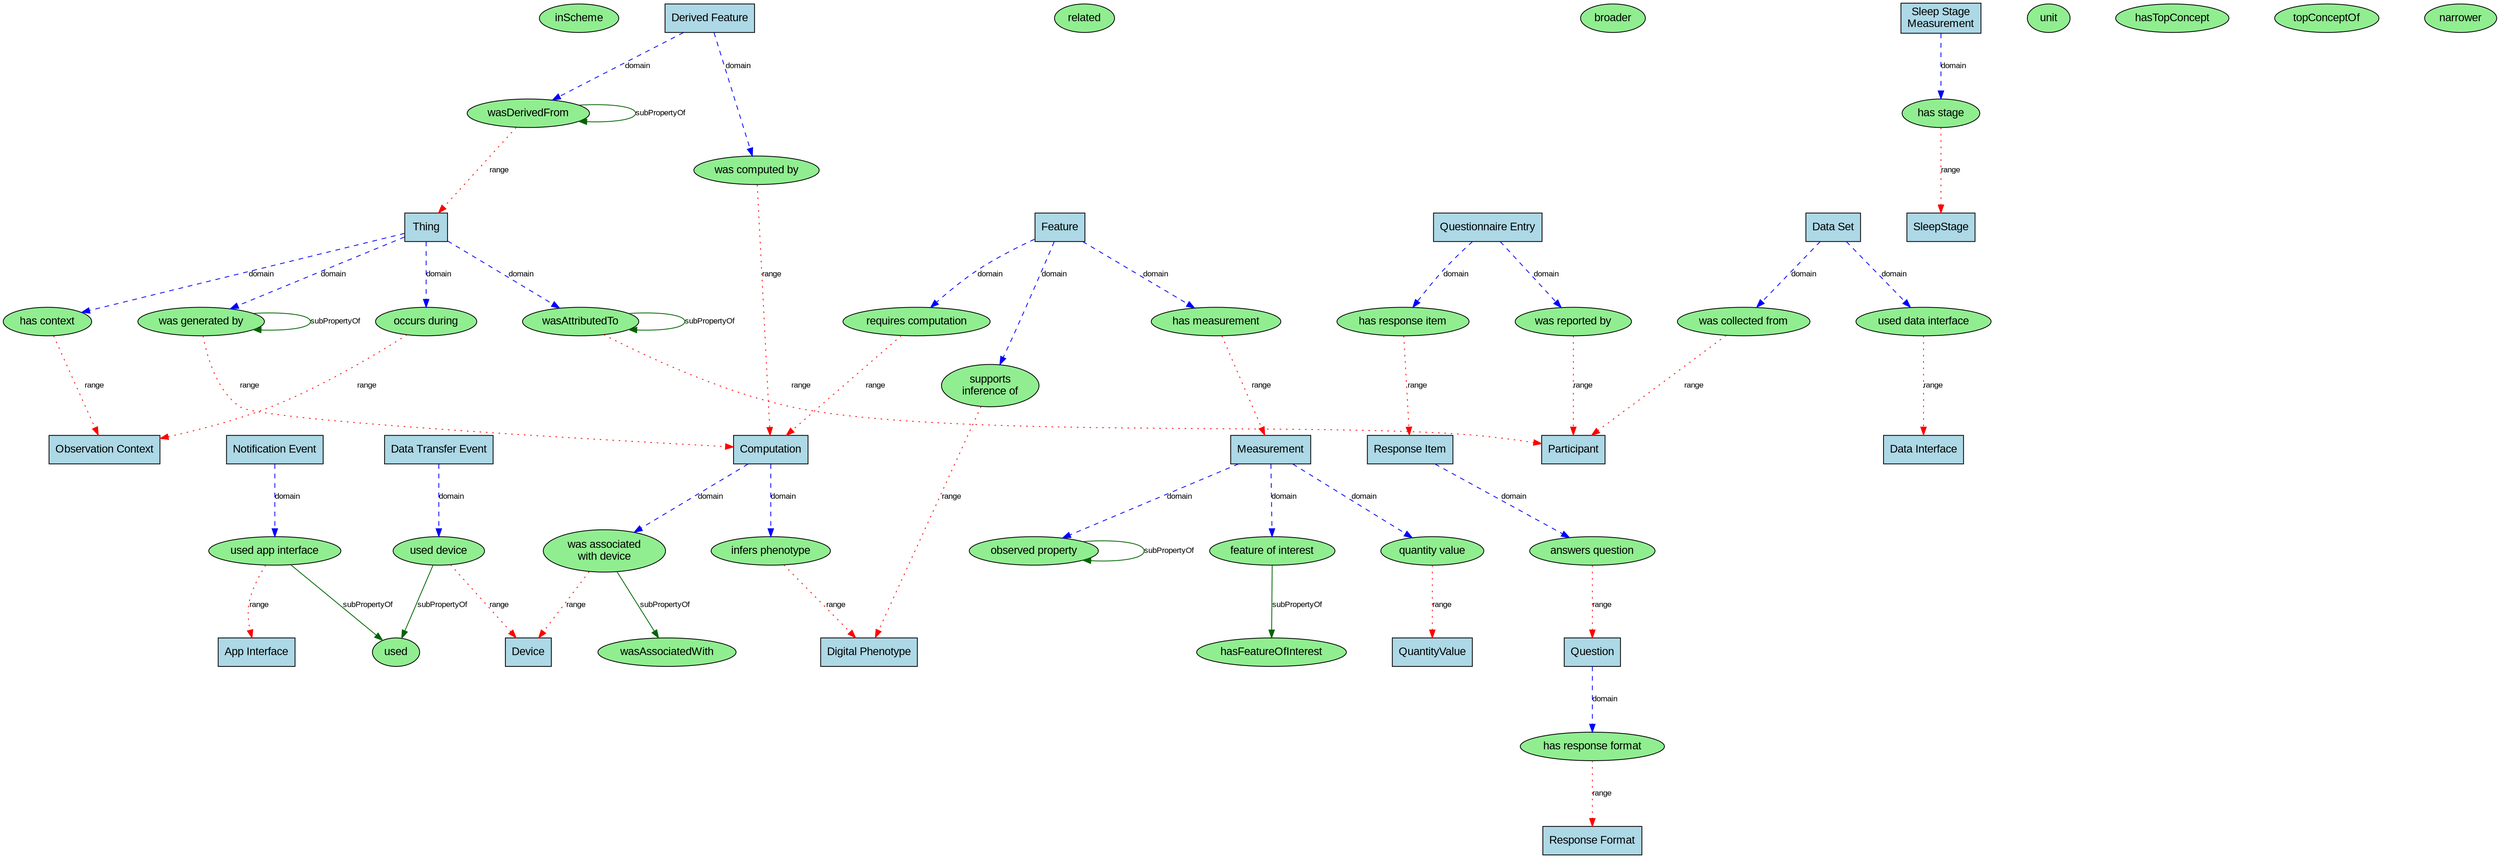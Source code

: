 digraph "Object Properties" {
  rankdir=TB;
  node [fontname="Arial"];
  edge [fontsize=10, fontname="Arial"];
  
  // Layout settings
  ranksep=1.0;
  nodesep=0.8;
  
  "inScheme" [label="inScheme", shape=ellipse, style=filled, fillcolor=lightgreen];
  "infersPhenotype" [label="infers phenotype", shape=ellipse, style=filled, fillcolor=lightgreen];
  "requiresComputation" [label="requires computation", shape=ellipse, style=filled, fillcolor=lightgreen];
  "answersQuestion" [label="answers question", shape=ellipse, style=filled, fillcolor=lightgreen];
  "observedProperty" [label="observed property", shape=ellipse, style=filled, fillcolor=lightgreen];
  "related" [label="related", shape=ellipse, style=filled, fillcolor=lightgreen];
  "hasMeasurement" [label="has measurement", shape=ellipse, style=filled, fillcolor=lightgreen];
  "wasAssociatedWith" [label="wasAssociatedWith", shape=ellipse, style=filled, fillcolor=lightgreen];
  "broader" [label="broader", shape=ellipse, style=filled, fillcolor=lightgreen];
  "hasResponseItem" [label="has response item", shape=ellipse, style=filled, fillcolor=lightgreen];
  "wasDerivedFrom" [label="wasDerivedFrom", shape=ellipse, style=filled, fillcolor=lightgreen];
  "wasGeneratedBy" [label="was generated by", shape=ellipse, style=filled, fillcolor=lightgreen];
  "usedDataInterface" [label="used data interface", shape=ellipse, style=filled, fillcolor=lightgreen];
  "hasContext" [label="has context", shape=ellipse, style=filled, fillcolor=lightgreen];
  "usedAppInterface" [label="used app interface", shape=ellipse, style=filled, fillcolor=lightgreen];
  "hasStage" [label="has stage", shape=ellipse, style=filled, fillcolor=lightgreen];
  "hasResponseFormat" [label="has response format", shape=ellipse, style=filled, fillcolor=lightgreen];
  "wasReportedBy" [label="was reported by", shape=ellipse, style=filled, fillcolor=lightgreen];
  "associatedWithDevice" [label="was associated\nwith device", shape=ellipse, style=filled, fillcolor=lightgreen];
  "unit" [label="unit", shape=ellipse, style=filled, fillcolor=lightgreen];
  "hasTopConcept" [label="hasTopConcept", shape=ellipse, style=filled, fillcolor=lightgreen];
  "hasFeatureOfInterest" [label="hasFeatureOfInterest", shape=ellipse, style=filled, fillcolor=lightgreen];
  "wasCollectedFrom" [label="was collected from", shape=ellipse, style=filled, fillcolor=lightgreen];
  "topConceptOf" [label="topConceptOf", shape=ellipse, style=filled, fillcolor=lightgreen];
  "featureOfInterest" [label="feature of interest", shape=ellipse, style=filled, fillcolor=lightgreen];
  "supportsInferenceOf" [label="supports\ninference of", shape=ellipse, style=filled, fillcolor=lightgreen];
  "used" [label="used", shape=ellipse, style=filled, fillcolor=lightgreen];
  "usedDevice" [label="used device", shape=ellipse, style=filled, fillcolor=lightgreen];
  "wasComputedBy" [label="was computed by", shape=ellipse, style=filled, fillcolor=lightgreen];
  "wasAttributedTo" [label="wasAttributedTo", shape=ellipse, style=filled, fillcolor=lightgreen];
  "occursDuring" [label="occurs during", shape=ellipse, style=filled, fillcolor=lightgreen];
  "narrower" [label="narrower", shape=ellipse, style=filled, fillcolor=lightgreen];
  "quantityValue" [label="quantity value", shape=ellipse, style=filled, fillcolor=lightgreen];
  "Computation" [label="Computation", shape=box, style=filled, fillcolor=lightblue];
  "DigitalPhenotype" [label="Digital Phenotype", shape=box, style=filled, fillcolor=lightblue];
  "Feature" [label="Feature", shape=box, style=filled, fillcolor=lightblue];
  "ResponseItem" [label="Response Item", shape=box, style=filled, fillcolor=lightblue];
  "Question" [label="Question", shape=box, style=filled, fillcolor=lightblue];
  "Measurement" [label="Measurement", shape=box, style=filled, fillcolor=lightblue];
  "QuestionnaireEntry" [label="Questionnaire Entry", shape=box, style=filled, fillcolor=lightblue];
  "DerivedFeature" [label="Derived Feature", shape=box, style=filled, fillcolor=lightblue];
  "Thing" [label="Thing", shape=box, style=filled, fillcolor=lightblue];
  "DataSet" [label="Data Set", shape=box, style=filled, fillcolor=lightblue];
  "DataInterface" [label="Data Interface", shape=box, style=filled, fillcolor=lightblue];
  "ObservationContext" [label="Observation Context", shape=box, style=filled, fillcolor=lightblue];
  "NotificationEvent" [label="Notification Event", shape=box, style=filled, fillcolor=lightblue];
  "AppInterface" [label="App Interface", shape=box, style=filled, fillcolor=lightblue];
  "SleepStageMeasurement" [label="Sleep Stage\nMeasurement", shape=box, style=filled, fillcolor=lightblue];
  "SleepStage" [label="SleepStage", shape=box, style=filled, fillcolor=lightblue];
  "ResponseFormat" [label="Response Format", shape=box, style=filled, fillcolor=lightblue];
  "Participant" [label="Participant", shape=box, style=filled, fillcolor=lightblue];
  "Device" [label="Device", shape=box, style=filled, fillcolor=lightblue];
  "DataTransferEvent" [label="Data Transfer Event", shape=box, style=filled, fillcolor=lightblue];
  "QuantityValue" [label="QuantityValue", shape=box, style=filled, fillcolor=lightblue];
  
  "Computation" -> "infersPhenotype" [label="domain", style=dashed, color=blue];
  "Feature" -> "requiresComputation" [label="domain", style=dashed, color=blue];
  "ResponseItem" -> "answersQuestion" [label="domain", style=dashed, color=blue];
  "Feature" -> "hasMeasurement" [label="domain", style=dashed, color=blue];
  "QuestionnaireEntry" -> "hasResponseItem" [label="domain", style=dashed, color=blue];
  "DerivedFeature" -> "wasDerivedFrom" [label="domain", style=dashed, color=blue];
  "DataSet" -> "usedDataInterface" [label="domain", style=dashed, color=blue];
  "Thing" -> "hasContext" [label="domain", style=dashed, color=blue];
  "NotificationEvent" -> "usedAppInterface" [label="domain", style=dashed, color=blue];
  "SleepStageMeasurement" -> "hasStage" [label="domain", style=dashed, color=blue];
  "Question" -> "hasResponseFormat" [label="domain", style=dashed, color=blue];
  "QuestionnaireEntry" -> "wasReportedBy" [label="domain", style=dashed, color=blue];
  "Thing" -> "wasGeneratedBy" [label="domain", style=dashed, color=blue];
  "Computation" -> "associatedWithDevice" [label="domain", style=dashed, color=blue];
  "DataSet" -> "wasCollectedFrom" [label="domain", style=dashed, color=blue];
  "Measurement" -> "featureOfInterest" [label="domain", style=dashed, color=blue];
  "Feature" -> "supportsInferenceOf" [label="domain", style=dashed, color=blue];
  "DataTransferEvent" -> "usedDevice" [label="domain", style=dashed, color=blue];
  "DerivedFeature" -> "wasComputedBy" [label="domain", style=dashed, color=blue];
  "Thing" -> "wasAttributedTo" [label="domain", style=dashed, color=blue];
  "Thing" -> "occursDuring" [label="domain", style=dashed, color=blue];
  "Measurement" -> "observedProperty" [label="domain", style=dashed, color=blue];
  "Measurement" -> "quantityValue" [label="domain", style=dashed, color=blue];
  "infersPhenotype" -> "DigitalPhenotype" [label="range", style=dotted, color=red];
  "requiresComputation" -> "Computation" [label="range", style=dotted, color=red];
  "answersQuestion" -> "Question" [label="range", style=dotted, color=red];
  "hasMeasurement" -> "Measurement" [label="range", style=dotted, color=red];
  "hasResponseItem" -> "ResponseItem" [label="range", style=dotted, color=red];
  "wasDerivedFrom" -> "Thing" [label="range", style=dotted, color=red];
  "usedDataInterface" -> "DataInterface" [label="range", style=dotted, color=red];
  "hasContext" -> "ObservationContext" [label="range", style=dotted, color=red];
  "usedAppInterface" -> "AppInterface" [label="range", style=dotted, color=red];
  "hasStage" -> "SleepStage" [label="range", style=dotted, color=red];
  "hasResponseFormat" -> "ResponseFormat" [label="range", style=dotted, color=red];
  "wasReportedBy" -> "Participant" [label="range", style=dotted, color=red];
  "wasGeneratedBy" -> "Computation" [label="range", style=dotted, color=red];
  "associatedWithDevice" -> "Device" [label="range", style=dotted, color=red];
  "wasCollectedFrom" -> "Participant" [label="range", style=dotted, color=red];
  "supportsInferenceOf" -> "DigitalPhenotype" [label="range", style=dotted, color=red];
  "usedDevice" -> "Device" [label="range", style=dotted, color=red];
  "wasComputedBy" -> "Computation" [label="range", style=dotted, color=red];
  "wasAttributedTo" -> "Participant" [label="range", style=dotted, color=red];
  "occursDuring" -> "ObservationContext" [label="range", style=dotted, color=red];
  "quantityValue" -> "QuantityValue" [label="range", style=dotted, color=red];
  "wasDerivedFrom" -> "wasDerivedFrom" [label="subPropertyOf", color=darkgreen];
  "usedAppInterface" -> "used" [label="subPropertyOf", color=darkgreen];
  "wasGeneratedBy" -> "wasGeneratedBy" [label="subPropertyOf", color=darkgreen];
  "associatedWithDevice" -> "wasAssociatedWith" [label="subPropertyOf", color=darkgreen];
  "featureOfInterest" -> "hasFeatureOfInterest" [label="subPropertyOf", color=darkgreen];
  "usedDevice" -> "used" [label="subPropertyOf", color=darkgreen];
  "wasAttributedTo" -> "wasAttributedTo" [label="subPropertyOf", color=darkgreen];
  "observedProperty" -> "observedProperty" [label="subPropertyOf", color=darkgreen];
}
